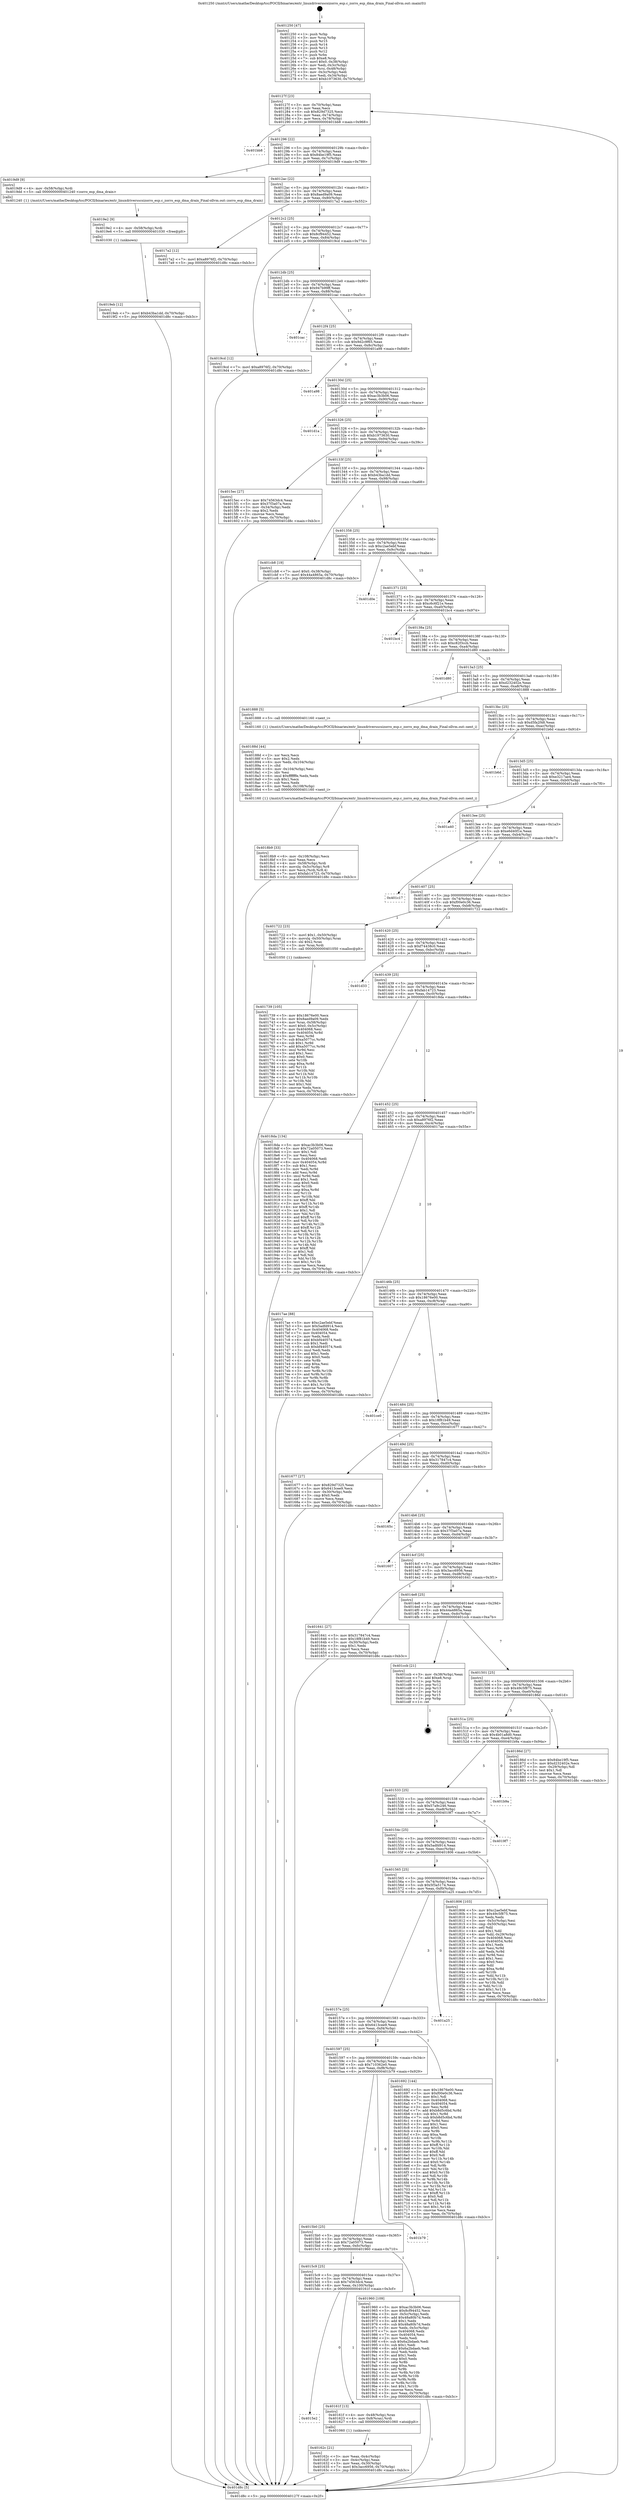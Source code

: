 digraph "0x401250" {
  label = "0x401250 (/mnt/c/Users/mathe/Desktop/tcc/POCII/binaries/extr_linuxdriversscsizorro_esp.c_zorro_esp_dma_drain_Final-ollvm.out::main(0))"
  labelloc = "t"
  node[shape=record]

  Entry [label="",width=0.3,height=0.3,shape=circle,fillcolor=black,style=filled]
  "0x40127f" [label="{
     0x40127f [23]\l
     | [instrs]\l
     &nbsp;&nbsp;0x40127f \<+3\>: mov -0x70(%rbp),%eax\l
     &nbsp;&nbsp;0x401282 \<+2\>: mov %eax,%ecx\l
     &nbsp;&nbsp;0x401284 \<+6\>: sub $0x829d7325,%ecx\l
     &nbsp;&nbsp;0x40128a \<+3\>: mov %eax,-0x74(%rbp)\l
     &nbsp;&nbsp;0x40128d \<+3\>: mov %ecx,-0x78(%rbp)\l
     &nbsp;&nbsp;0x401290 \<+6\>: je 0000000000401bb8 \<main+0x968\>\l
  }"]
  "0x401bb8" [label="{
     0x401bb8\l
  }", style=dashed]
  "0x401296" [label="{
     0x401296 [22]\l
     | [instrs]\l
     &nbsp;&nbsp;0x401296 \<+5\>: jmp 000000000040129b \<main+0x4b\>\l
     &nbsp;&nbsp;0x40129b \<+3\>: mov -0x74(%rbp),%eax\l
     &nbsp;&nbsp;0x40129e \<+5\>: sub $0x84be19f5,%eax\l
     &nbsp;&nbsp;0x4012a3 \<+3\>: mov %eax,-0x7c(%rbp)\l
     &nbsp;&nbsp;0x4012a6 \<+6\>: je 00000000004019d9 \<main+0x789\>\l
  }"]
  Exit [label="",width=0.3,height=0.3,shape=circle,fillcolor=black,style=filled,peripheries=2]
  "0x4019d9" [label="{
     0x4019d9 [9]\l
     | [instrs]\l
     &nbsp;&nbsp;0x4019d9 \<+4\>: mov -0x58(%rbp),%rdi\l
     &nbsp;&nbsp;0x4019dd \<+5\>: call 0000000000401240 \<zorro_esp_dma_drain\>\l
     | [calls]\l
     &nbsp;&nbsp;0x401240 \{1\} (/mnt/c/Users/mathe/Desktop/tcc/POCII/binaries/extr_linuxdriversscsizorro_esp.c_zorro_esp_dma_drain_Final-ollvm.out::zorro_esp_dma_drain)\l
  }"]
  "0x4012ac" [label="{
     0x4012ac [22]\l
     | [instrs]\l
     &nbsp;&nbsp;0x4012ac \<+5\>: jmp 00000000004012b1 \<main+0x61\>\l
     &nbsp;&nbsp;0x4012b1 \<+3\>: mov -0x74(%rbp),%eax\l
     &nbsp;&nbsp;0x4012b4 \<+5\>: sub $0x8aed9a09,%eax\l
     &nbsp;&nbsp;0x4012b9 \<+3\>: mov %eax,-0x80(%rbp)\l
     &nbsp;&nbsp;0x4012bc \<+6\>: je 00000000004017a2 \<main+0x552\>\l
  }"]
  "0x4019eb" [label="{
     0x4019eb [12]\l
     | [instrs]\l
     &nbsp;&nbsp;0x4019eb \<+7\>: movl $0xb43ba1dd,-0x70(%rbp)\l
     &nbsp;&nbsp;0x4019f2 \<+5\>: jmp 0000000000401d8c \<main+0xb3c\>\l
  }"]
  "0x4017a2" [label="{
     0x4017a2 [12]\l
     | [instrs]\l
     &nbsp;&nbsp;0x4017a2 \<+7\>: movl $0xa8976f2,-0x70(%rbp)\l
     &nbsp;&nbsp;0x4017a9 \<+5\>: jmp 0000000000401d8c \<main+0xb3c\>\l
  }"]
  "0x4012c2" [label="{
     0x4012c2 [25]\l
     | [instrs]\l
     &nbsp;&nbsp;0x4012c2 \<+5\>: jmp 00000000004012c7 \<main+0x77\>\l
     &nbsp;&nbsp;0x4012c7 \<+3\>: mov -0x74(%rbp),%eax\l
     &nbsp;&nbsp;0x4012ca \<+5\>: sub $0x8cf94452,%eax\l
     &nbsp;&nbsp;0x4012cf \<+6\>: mov %eax,-0x84(%rbp)\l
     &nbsp;&nbsp;0x4012d5 \<+6\>: je 00000000004019cd \<main+0x77d\>\l
  }"]
  "0x4019e2" [label="{
     0x4019e2 [9]\l
     | [instrs]\l
     &nbsp;&nbsp;0x4019e2 \<+4\>: mov -0x58(%rbp),%rdi\l
     &nbsp;&nbsp;0x4019e6 \<+5\>: call 0000000000401030 \<free@plt\>\l
     | [calls]\l
     &nbsp;&nbsp;0x401030 \{1\} (unknown)\l
  }"]
  "0x4019cd" [label="{
     0x4019cd [12]\l
     | [instrs]\l
     &nbsp;&nbsp;0x4019cd \<+7\>: movl $0xa8976f2,-0x70(%rbp)\l
     &nbsp;&nbsp;0x4019d4 \<+5\>: jmp 0000000000401d8c \<main+0xb3c\>\l
  }"]
  "0x4012db" [label="{
     0x4012db [25]\l
     | [instrs]\l
     &nbsp;&nbsp;0x4012db \<+5\>: jmp 00000000004012e0 \<main+0x90\>\l
     &nbsp;&nbsp;0x4012e0 \<+3\>: mov -0x74(%rbp),%eax\l
     &nbsp;&nbsp;0x4012e3 \<+5\>: sub $0x947b99ff,%eax\l
     &nbsp;&nbsp;0x4012e8 \<+6\>: mov %eax,-0x88(%rbp)\l
     &nbsp;&nbsp;0x4012ee \<+6\>: je 0000000000401cac \<main+0xa5c\>\l
  }"]
  "0x4018b9" [label="{
     0x4018b9 [33]\l
     | [instrs]\l
     &nbsp;&nbsp;0x4018b9 \<+6\>: mov -0x108(%rbp),%ecx\l
     &nbsp;&nbsp;0x4018bf \<+3\>: imul %eax,%ecx\l
     &nbsp;&nbsp;0x4018c2 \<+4\>: mov -0x58(%rbp),%rdi\l
     &nbsp;&nbsp;0x4018c6 \<+4\>: movslq -0x5c(%rbp),%r8\l
     &nbsp;&nbsp;0x4018ca \<+4\>: mov %ecx,(%rdi,%r8,4)\l
     &nbsp;&nbsp;0x4018ce \<+7\>: movl $0xfab14723,-0x70(%rbp)\l
     &nbsp;&nbsp;0x4018d5 \<+5\>: jmp 0000000000401d8c \<main+0xb3c\>\l
  }"]
  "0x401cac" [label="{
     0x401cac\l
  }", style=dashed]
  "0x4012f4" [label="{
     0x4012f4 [25]\l
     | [instrs]\l
     &nbsp;&nbsp;0x4012f4 \<+5\>: jmp 00000000004012f9 \<main+0xa9\>\l
     &nbsp;&nbsp;0x4012f9 \<+3\>: mov -0x74(%rbp),%eax\l
     &nbsp;&nbsp;0x4012fc \<+5\>: sub $0x9d2c9f65,%eax\l
     &nbsp;&nbsp;0x401301 \<+6\>: mov %eax,-0x8c(%rbp)\l
     &nbsp;&nbsp;0x401307 \<+6\>: je 0000000000401a98 \<main+0x848\>\l
  }"]
  "0x40188d" [label="{
     0x40188d [44]\l
     | [instrs]\l
     &nbsp;&nbsp;0x40188d \<+2\>: xor %ecx,%ecx\l
     &nbsp;&nbsp;0x40188f \<+5\>: mov $0x2,%edx\l
     &nbsp;&nbsp;0x401894 \<+6\>: mov %edx,-0x104(%rbp)\l
     &nbsp;&nbsp;0x40189a \<+1\>: cltd\l
     &nbsp;&nbsp;0x40189b \<+6\>: mov -0x104(%rbp),%esi\l
     &nbsp;&nbsp;0x4018a1 \<+2\>: idiv %esi\l
     &nbsp;&nbsp;0x4018a3 \<+6\>: imul $0xfffffffe,%edx,%edx\l
     &nbsp;&nbsp;0x4018a9 \<+3\>: sub $0x1,%ecx\l
     &nbsp;&nbsp;0x4018ac \<+2\>: sub %ecx,%edx\l
     &nbsp;&nbsp;0x4018ae \<+6\>: mov %edx,-0x108(%rbp)\l
     &nbsp;&nbsp;0x4018b4 \<+5\>: call 0000000000401160 \<next_i\>\l
     | [calls]\l
     &nbsp;&nbsp;0x401160 \{1\} (/mnt/c/Users/mathe/Desktop/tcc/POCII/binaries/extr_linuxdriversscsizorro_esp.c_zorro_esp_dma_drain_Final-ollvm.out::next_i)\l
  }"]
  "0x401a98" [label="{
     0x401a98\l
  }", style=dashed]
  "0x40130d" [label="{
     0x40130d [25]\l
     | [instrs]\l
     &nbsp;&nbsp;0x40130d \<+5\>: jmp 0000000000401312 \<main+0xc2\>\l
     &nbsp;&nbsp;0x401312 \<+3\>: mov -0x74(%rbp),%eax\l
     &nbsp;&nbsp;0x401315 \<+5\>: sub $0xac3b3b06,%eax\l
     &nbsp;&nbsp;0x40131a \<+6\>: mov %eax,-0x90(%rbp)\l
     &nbsp;&nbsp;0x401320 \<+6\>: je 0000000000401d1a \<main+0xaca\>\l
  }"]
  "0x401739" [label="{
     0x401739 [105]\l
     | [instrs]\l
     &nbsp;&nbsp;0x401739 \<+5\>: mov $0x18676e00,%ecx\l
     &nbsp;&nbsp;0x40173e \<+5\>: mov $0x8aed9a09,%edx\l
     &nbsp;&nbsp;0x401743 \<+4\>: mov %rax,-0x58(%rbp)\l
     &nbsp;&nbsp;0x401747 \<+7\>: movl $0x0,-0x5c(%rbp)\l
     &nbsp;&nbsp;0x40174e \<+7\>: mov 0x404068,%esi\l
     &nbsp;&nbsp;0x401755 \<+8\>: mov 0x404054,%r8d\l
     &nbsp;&nbsp;0x40175d \<+3\>: mov %esi,%r9d\l
     &nbsp;&nbsp;0x401760 \<+7\>: sub $0xa5077cc,%r9d\l
     &nbsp;&nbsp;0x401767 \<+4\>: sub $0x1,%r9d\l
     &nbsp;&nbsp;0x40176b \<+7\>: add $0xa5077cc,%r9d\l
     &nbsp;&nbsp;0x401772 \<+4\>: imul %r9d,%esi\l
     &nbsp;&nbsp;0x401776 \<+3\>: and $0x1,%esi\l
     &nbsp;&nbsp;0x401779 \<+3\>: cmp $0x0,%esi\l
     &nbsp;&nbsp;0x40177c \<+4\>: sete %r10b\l
     &nbsp;&nbsp;0x401780 \<+4\>: cmp $0xa,%r8d\l
     &nbsp;&nbsp;0x401784 \<+4\>: setl %r11b\l
     &nbsp;&nbsp;0x401788 \<+3\>: mov %r10b,%bl\l
     &nbsp;&nbsp;0x40178b \<+3\>: and %r11b,%bl\l
     &nbsp;&nbsp;0x40178e \<+3\>: xor %r11b,%r10b\l
     &nbsp;&nbsp;0x401791 \<+3\>: or %r10b,%bl\l
     &nbsp;&nbsp;0x401794 \<+3\>: test $0x1,%bl\l
     &nbsp;&nbsp;0x401797 \<+3\>: cmovne %edx,%ecx\l
     &nbsp;&nbsp;0x40179a \<+3\>: mov %ecx,-0x70(%rbp)\l
     &nbsp;&nbsp;0x40179d \<+5\>: jmp 0000000000401d8c \<main+0xb3c\>\l
  }"]
  "0x401d1a" [label="{
     0x401d1a\l
  }", style=dashed]
  "0x401326" [label="{
     0x401326 [25]\l
     | [instrs]\l
     &nbsp;&nbsp;0x401326 \<+5\>: jmp 000000000040132b \<main+0xdb\>\l
     &nbsp;&nbsp;0x40132b \<+3\>: mov -0x74(%rbp),%eax\l
     &nbsp;&nbsp;0x40132e \<+5\>: sub $0xb1973630,%eax\l
     &nbsp;&nbsp;0x401333 \<+6\>: mov %eax,-0x94(%rbp)\l
     &nbsp;&nbsp;0x401339 \<+6\>: je 00000000004015ec \<main+0x39c\>\l
  }"]
  "0x40162c" [label="{
     0x40162c [21]\l
     | [instrs]\l
     &nbsp;&nbsp;0x40162c \<+3\>: mov %eax,-0x4c(%rbp)\l
     &nbsp;&nbsp;0x40162f \<+3\>: mov -0x4c(%rbp),%eax\l
     &nbsp;&nbsp;0x401632 \<+3\>: mov %eax,-0x30(%rbp)\l
     &nbsp;&nbsp;0x401635 \<+7\>: movl $0x3acc6956,-0x70(%rbp)\l
     &nbsp;&nbsp;0x40163c \<+5\>: jmp 0000000000401d8c \<main+0xb3c\>\l
  }"]
  "0x4015ec" [label="{
     0x4015ec [27]\l
     | [instrs]\l
     &nbsp;&nbsp;0x4015ec \<+5\>: mov $0x74563dc4,%eax\l
     &nbsp;&nbsp;0x4015f1 \<+5\>: mov $0x37f3a07a,%ecx\l
     &nbsp;&nbsp;0x4015f6 \<+3\>: mov -0x34(%rbp),%edx\l
     &nbsp;&nbsp;0x4015f9 \<+3\>: cmp $0x2,%edx\l
     &nbsp;&nbsp;0x4015fc \<+3\>: cmovne %ecx,%eax\l
     &nbsp;&nbsp;0x4015ff \<+3\>: mov %eax,-0x70(%rbp)\l
     &nbsp;&nbsp;0x401602 \<+5\>: jmp 0000000000401d8c \<main+0xb3c\>\l
  }"]
  "0x40133f" [label="{
     0x40133f [25]\l
     | [instrs]\l
     &nbsp;&nbsp;0x40133f \<+5\>: jmp 0000000000401344 \<main+0xf4\>\l
     &nbsp;&nbsp;0x401344 \<+3\>: mov -0x74(%rbp),%eax\l
     &nbsp;&nbsp;0x401347 \<+5\>: sub $0xb43ba1dd,%eax\l
     &nbsp;&nbsp;0x40134c \<+6\>: mov %eax,-0x98(%rbp)\l
     &nbsp;&nbsp;0x401352 \<+6\>: je 0000000000401cb8 \<main+0xa68\>\l
  }"]
  "0x401d8c" [label="{
     0x401d8c [5]\l
     | [instrs]\l
     &nbsp;&nbsp;0x401d8c \<+5\>: jmp 000000000040127f \<main+0x2f\>\l
  }"]
  "0x401250" [label="{
     0x401250 [47]\l
     | [instrs]\l
     &nbsp;&nbsp;0x401250 \<+1\>: push %rbp\l
     &nbsp;&nbsp;0x401251 \<+3\>: mov %rsp,%rbp\l
     &nbsp;&nbsp;0x401254 \<+2\>: push %r15\l
     &nbsp;&nbsp;0x401256 \<+2\>: push %r14\l
     &nbsp;&nbsp;0x401258 \<+2\>: push %r13\l
     &nbsp;&nbsp;0x40125a \<+2\>: push %r12\l
     &nbsp;&nbsp;0x40125c \<+1\>: push %rbx\l
     &nbsp;&nbsp;0x40125d \<+7\>: sub $0xe8,%rsp\l
     &nbsp;&nbsp;0x401264 \<+7\>: movl $0x0,-0x38(%rbp)\l
     &nbsp;&nbsp;0x40126b \<+3\>: mov %edi,-0x3c(%rbp)\l
     &nbsp;&nbsp;0x40126e \<+4\>: mov %rsi,-0x48(%rbp)\l
     &nbsp;&nbsp;0x401272 \<+3\>: mov -0x3c(%rbp),%edi\l
     &nbsp;&nbsp;0x401275 \<+3\>: mov %edi,-0x34(%rbp)\l
     &nbsp;&nbsp;0x401278 \<+7\>: movl $0xb1973630,-0x70(%rbp)\l
  }"]
  "0x4015e2" [label="{
     0x4015e2\l
  }", style=dashed]
  "0x401cb8" [label="{
     0x401cb8 [19]\l
     | [instrs]\l
     &nbsp;&nbsp;0x401cb8 \<+7\>: movl $0x0,-0x38(%rbp)\l
     &nbsp;&nbsp;0x401cbf \<+7\>: movl $0x44a4865a,-0x70(%rbp)\l
     &nbsp;&nbsp;0x401cc6 \<+5\>: jmp 0000000000401d8c \<main+0xb3c\>\l
  }"]
  "0x401358" [label="{
     0x401358 [25]\l
     | [instrs]\l
     &nbsp;&nbsp;0x401358 \<+5\>: jmp 000000000040135d \<main+0x10d\>\l
     &nbsp;&nbsp;0x40135d \<+3\>: mov -0x74(%rbp),%eax\l
     &nbsp;&nbsp;0x401360 \<+5\>: sub $0xc2ae5ebf,%eax\l
     &nbsp;&nbsp;0x401365 \<+6\>: mov %eax,-0x9c(%rbp)\l
     &nbsp;&nbsp;0x40136b \<+6\>: je 0000000000401d0e \<main+0xabe\>\l
  }"]
  "0x40161f" [label="{
     0x40161f [13]\l
     | [instrs]\l
     &nbsp;&nbsp;0x40161f \<+4\>: mov -0x48(%rbp),%rax\l
     &nbsp;&nbsp;0x401623 \<+4\>: mov 0x8(%rax),%rdi\l
     &nbsp;&nbsp;0x401627 \<+5\>: call 0000000000401060 \<atoi@plt\>\l
     | [calls]\l
     &nbsp;&nbsp;0x401060 \{1\} (unknown)\l
  }"]
  "0x401d0e" [label="{
     0x401d0e\l
  }", style=dashed]
  "0x401371" [label="{
     0x401371 [25]\l
     | [instrs]\l
     &nbsp;&nbsp;0x401371 \<+5\>: jmp 0000000000401376 \<main+0x126\>\l
     &nbsp;&nbsp;0x401376 \<+3\>: mov -0x74(%rbp),%eax\l
     &nbsp;&nbsp;0x401379 \<+5\>: sub $0xc6c6f21e,%eax\l
     &nbsp;&nbsp;0x40137e \<+6\>: mov %eax,-0xa0(%rbp)\l
     &nbsp;&nbsp;0x401384 \<+6\>: je 0000000000401bc4 \<main+0x974\>\l
  }"]
  "0x4015c9" [label="{
     0x4015c9 [25]\l
     | [instrs]\l
     &nbsp;&nbsp;0x4015c9 \<+5\>: jmp 00000000004015ce \<main+0x37e\>\l
     &nbsp;&nbsp;0x4015ce \<+3\>: mov -0x74(%rbp),%eax\l
     &nbsp;&nbsp;0x4015d1 \<+5\>: sub $0x74563dc4,%eax\l
     &nbsp;&nbsp;0x4015d6 \<+6\>: mov %eax,-0x100(%rbp)\l
     &nbsp;&nbsp;0x4015dc \<+6\>: je 000000000040161f \<main+0x3cf\>\l
  }"]
  "0x401bc4" [label="{
     0x401bc4\l
  }", style=dashed]
  "0x40138a" [label="{
     0x40138a [25]\l
     | [instrs]\l
     &nbsp;&nbsp;0x40138a \<+5\>: jmp 000000000040138f \<main+0x13f\>\l
     &nbsp;&nbsp;0x40138f \<+3\>: mov -0x74(%rbp),%eax\l
     &nbsp;&nbsp;0x401392 \<+5\>: sub $0xc82f3ccb,%eax\l
     &nbsp;&nbsp;0x401397 \<+6\>: mov %eax,-0xa4(%rbp)\l
     &nbsp;&nbsp;0x40139d \<+6\>: je 0000000000401d80 \<main+0xb30\>\l
  }"]
  "0x401960" [label="{
     0x401960 [109]\l
     | [instrs]\l
     &nbsp;&nbsp;0x401960 \<+5\>: mov $0xac3b3b06,%eax\l
     &nbsp;&nbsp;0x401965 \<+5\>: mov $0x8cf94452,%ecx\l
     &nbsp;&nbsp;0x40196a \<+3\>: mov -0x5c(%rbp),%edx\l
     &nbsp;&nbsp;0x40196d \<+6\>: add $0x48a80b7d,%edx\l
     &nbsp;&nbsp;0x401973 \<+3\>: add $0x1,%edx\l
     &nbsp;&nbsp;0x401976 \<+6\>: sub $0x48a80b7d,%edx\l
     &nbsp;&nbsp;0x40197c \<+3\>: mov %edx,-0x5c(%rbp)\l
     &nbsp;&nbsp;0x40197f \<+7\>: mov 0x404068,%edx\l
     &nbsp;&nbsp;0x401986 \<+7\>: mov 0x404054,%esi\l
     &nbsp;&nbsp;0x40198d \<+2\>: mov %edx,%edi\l
     &nbsp;&nbsp;0x40198f \<+6\>: sub $0x6a2bdaeb,%edi\l
     &nbsp;&nbsp;0x401995 \<+3\>: sub $0x1,%edi\l
     &nbsp;&nbsp;0x401998 \<+6\>: add $0x6a2bdaeb,%edi\l
     &nbsp;&nbsp;0x40199e \<+3\>: imul %edi,%edx\l
     &nbsp;&nbsp;0x4019a1 \<+3\>: and $0x1,%edx\l
     &nbsp;&nbsp;0x4019a4 \<+3\>: cmp $0x0,%edx\l
     &nbsp;&nbsp;0x4019a7 \<+4\>: sete %r8b\l
     &nbsp;&nbsp;0x4019ab \<+3\>: cmp $0xa,%esi\l
     &nbsp;&nbsp;0x4019ae \<+4\>: setl %r9b\l
     &nbsp;&nbsp;0x4019b2 \<+3\>: mov %r8b,%r10b\l
     &nbsp;&nbsp;0x4019b5 \<+3\>: and %r9b,%r10b\l
     &nbsp;&nbsp;0x4019b8 \<+3\>: xor %r9b,%r8b\l
     &nbsp;&nbsp;0x4019bb \<+3\>: or %r8b,%r10b\l
     &nbsp;&nbsp;0x4019be \<+4\>: test $0x1,%r10b\l
     &nbsp;&nbsp;0x4019c2 \<+3\>: cmovne %ecx,%eax\l
     &nbsp;&nbsp;0x4019c5 \<+3\>: mov %eax,-0x70(%rbp)\l
     &nbsp;&nbsp;0x4019c8 \<+5\>: jmp 0000000000401d8c \<main+0xb3c\>\l
  }"]
  "0x401d80" [label="{
     0x401d80\l
  }", style=dashed]
  "0x4013a3" [label="{
     0x4013a3 [25]\l
     | [instrs]\l
     &nbsp;&nbsp;0x4013a3 \<+5\>: jmp 00000000004013a8 \<main+0x158\>\l
     &nbsp;&nbsp;0x4013a8 \<+3\>: mov -0x74(%rbp),%eax\l
     &nbsp;&nbsp;0x4013ab \<+5\>: sub $0xd232402e,%eax\l
     &nbsp;&nbsp;0x4013b0 \<+6\>: mov %eax,-0xa8(%rbp)\l
     &nbsp;&nbsp;0x4013b6 \<+6\>: je 0000000000401888 \<main+0x638\>\l
  }"]
  "0x4015b0" [label="{
     0x4015b0 [25]\l
     | [instrs]\l
     &nbsp;&nbsp;0x4015b0 \<+5\>: jmp 00000000004015b5 \<main+0x365\>\l
     &nbsp;&nbsp;0x4015b5 \<+3\>: mov -0x74(%rbp),%eax\l
     &nbsp;&nbsp;0x4015b8 \<+5\>: sub $0x72a05073,%eax\l
     &nbsp;&nbsp;0x4015bd \<+6\>: mov %eax,-0xfc(%rbp)\l
     &nbsp;&nbsp;0x4015c3 \<+6\>: je 0000000000401960 \<main+0x710\>\l
  }"]
  "0x401888" [label="{
     0x401888 [5]\l
     | [instrs]\l
     &nbsp;&nbsp;0x401888 \<+5\>: call 0000000000401160 \<next_i\>\l
     | [calls]\l
     &nbsp;&nbsp;0x401160 \{1\} (/mnt/c/Users/mathe/Desktop/tcc/POCII/binaries/extr_linuxdriversscsizorro_esp.c_zorro_esp_dma_drain_Final-ollvm.out::next_i)\l
  }"]
  "0x4013bc" [label="{
     0x4013bc [25]\l
     | [instrs]\l
     &nbsp;&nbsp;0x4013bc \<+5\>: jmp 00000000004013c1 \<main+0x171\>\l
     &nbsp;&nbsp;0x4013c1 \<+3\>: mov -0x74(%rbp),%eax\l
     &nbsp;&nbsp;0x4013c4 \<+5\>: sub $0xd5fa2f48,%eax\l
     &nbsp;&nbsp;0x4013c9 \<+6\>: mov %eax,-0xac(%rbp)\l
     &nbsp;&nbsp;0x4013cf \<+6\>: je 0000000000401b6d \<main+0x91d\>\l
  }"]
  "0x401b79" [label="{
     0x401b79\l
  }", style=dashed]
  "0x401b6d" [label="{
     0x401b6d\l
  }", style=dashed]
  "0x4013d5" [label="{
     0x4013d5 [25]\l
     | [instrs]\l
     &nbsp;&nbsp;0x4013d5 \<+5\>: jmp 00000000004013da \<main+0x18a\>\l
     &nbsp;&nbsp;0x4013da \<+3\>: mov -0x74(%rbp),%eax\l
     &nbsp;&nbsp;0x4013dd \<+5\>: sub $0xe3217ae4,%eax\l
     &nbsp;&nbsp;0x4013e2 \<+6\>: mov %eax,-0xb0(%rbp)\l
     &nbsp;&nbsp;0x4013e8 \<+6\>: je 0000000000401a40 \<main+0x7f0\>\l
  }"]
  "0x401597" [label="{
     0x401597 [25]\l
     | [instrs]\l
     &nbsp;&nbsp;0x401597 \<+5\>: jmp 000000000040159c \<main+0x34c\>\l
     &nbsp;&nbsp;0x40159c \<+3\>: mov -0x74(%rbp),%eax\l
     &nbsp;&nbsp;0x40159f \<+5\>: sub $0x710362e0,%eax\l
     &nbsp;&nbsp;0x4015a4 \<+6\>: mov %eax,-0xf8(%rbp)\l
     &nbsp;&nbsp;0x4015aa \<+6\>: je 0000000000401b79 \<main+0x929\>\l
  }"]
  "0x401a40" [label="{
     0x401a40\l
  }", style=dashed]
  "0x4013ee" [label="{
     0x4013ee [25]\l
     | [instrs]\l
     &nbsp;&nbsp;0x4013ee \<+5\>: jmp 00000000004013f3 \<main+0x1a3\>\l
     &nbsp;&nbsp;0x4013f3 \<+3\>: mov -0x74(%rbp),%eax\l
     &nbsp;&nbsp;0x4013f6 \<+5\>: sub $0xe6d40f1e,%eax\l
     &nbsp;&nbsp;0x4013fb \<+6\>: mov %eax,-0xb4(%rbp)\l
     &nbsp;&nbsp;0x401401 \<+6\>: je 0000000000401c17 \<main+0x9c7\>\l
  }"]
  "0x401692" [label="{
     0x401692 [144]\l
     | [instrs]\l
     &nbsp;&nbsp;0x401692 \<+5\>: mov $0x18676e00,%eax\l
     &nbsp;&nbsp;0x401697 \<+5\>: mov $0xf00e0c36,%ecx\l
     &nbsp;&nbsp;0x40169c \<+2\>: mov $0x1,%dl\l
     &nbsp;&nbsp;0x40169e \<+7\>: mov 0x404068,%esi\l
     &nbsp;&nbsp;0x4016a5 \<+7\>: mov 0x404054,%edi\l
     &nbsp;&nbsp;0x4016ac \<+3\>: mov %esi,%r8d\l
     &nbsp;&nbsp;0x4016af \<+7\>: add $0xb8d5c6bd,%r8d\l
     &nbsp;&nbsp;0x4016b6 \<+4\>: sub $0x1,%r8d\l
     &nbsp;&nbsp;0x4016ba \<+7\>: sub $0xb8d5c6bd,%r8d\l
     &nbsp;&nbsp;0x4016c1 \<+4\>: imul %r8d,%esi\l
     &nbsp;&nbsp;0x4016c5 \<+3\>: and $0x1,%esi\l
     &nbsp;&nbsp;0x4016c8 \<+3\>: cmp $0x0,%esi\l
     &nbsp;&nbsp;0x4016cb \<+4\>: sete %r9b\l
     &nbsp;&nbsp;0x4016cf \<+3\>: cmp $0xa,%edi\l
     &nbsp;&nbsp;0x4016d2 \<+4\>: setl %r10b\l
     &nbsp;&nbsp;0x4016d6 \<+3\>: mov %r9b,%r11b\l
     &nbsp;&nbsp;0x4016d9 \<+4\>: xor $0xff,%r11b\l
     &nbsp;&nbsp;0x4016dd \<+3\>: mov %r10b,%bl\l
     &nbsp;&nbsp;0x4016e0 \<+3\>: xor $0xff,%bl\l
     &nbsp;&nbsp;0x4016e3 \<+3\>: xor $0x0,%dl\l
     &nbsp;&nbsp;0x4016e6 \<+3\>: mov %r11b,%r14b\l
     &nbsp;&nbsp;0x4016e9 \<+4\>: and $0x0,%r14b\l
     &nbsp;&nbsp;0x4016ed \<+3\>: and %dl,%r9b\l
     &nbsp;&nbsp;0x4016f0 \<+3\>: mov %bl,%r15b\l
     &nbsp;&nbsp;0x4016f3 \<+4\>: and $0x0,%r15b\l
     &nbsp;&nbsp;0x4016f7 \<+3\>: and %dl,%r10b\l
     &nbsp;&nbsp;0x4016fa \<+3\>: or %r9b,%r14b\l
     &nbsp;&nbsp;0x4016fd \<+3\>: or %r10b,%r15b\l
     &nbsp;&nbsp;0x401700 \<+3\>: xor %r15b,%r14b\l
     &nbsp;&nbsp;0x401703 \<+3\>: or %bl,%r11b\l
     &nbsp;&nbsp;0x401706 \<+4\>: xor $0xff,%r11b\l
     &nbsp;&nbsp;0x40170a \<+3\>: or $0x0,%dl\l
     &nbsp;&nbsp;0x40170d \<+3\>: and %dl,%r11b\l
     &nbsp;&nbsp;0x401710 \<+3\>: or %r11b,%r14b\l
     &nbsp;&nbsp;0x401713 \<+4\>: test $0x1,%r14b\l
     &nbsp;&nbsp;0x401717 \<+3\>: cmovne %ecx,%eax\l
     &nbsp;&nbsp;0x40171a \<+3\>: mov %eax,-0x70(%rbp)\l
     &nbsp;&nbsp;0x40171d \<+5\>: jmp 0000000000401d8c \<main+0xb3c\>\l
  }"]
  "0x401c17" [label="{
     0x401c17\l
  }", style=dashed]
  "0x401407" [label="{
     0x401407 [25]\l
     | [instrs]\l
     &nbsp;&nbsp;0x401407 \<+5\>: jmp 000000000040140c \<main+0x1bc\>\l
     &nbsp;&nbsp;0x40140c \<+3\>: mov -0x74(%rbp),%eax\l
     &nbsp;&nbsp;0x40140f \<+5\>: sub $0xf00e0c36,%eax\l
     &nbsp;&nbsp;0x401414 \<+6\>: mov %eax,-0xb8(%rbp)\l
     &nbsp;&nbsp;0x40141a \<+6\>: je 0000000000401722 \<main+0x4d2\>\l
  }"]
  "0x40157e" [label="{
     0x40157e [25]\l
     | [instrs]\l
     &nbsp;&nbsp;0x40157e \<+5\>: jmp 0000000000401583 \<main+0x333\>\l
     &nbsp;&nbsp;0x401583 \<+3\>: mov -0x74(%rbp),%eax\l
     &nbsp;&nbsp;0x401586 \<+5\>: sub $0x6413cee9,%eax\l
     &nbsp;&nbsp;0x40158b \<+6\>: mov %eax,-0xf4(%rbp)\l
     &nbsp;&nbsp;0x401591 \<+6\>: je 0000000000401692 \<main+0x442\>\l
  }"]
  "0x401722" [label="{
     0x401722 [23]\l
     | [instrs]\l
     &nbsp;&nbsp;0x401722 \<+7\>: movl $0x1,-0x50(%rbp)\l
     &nbsp;&nbsp;0x401729 \<+4\>: movslq -0x50(%rbp),%rax\l
     &nbsp;&nbsp;0x40172d \<+4\>: shl $0x2,%rax\l
     &nbsp;&nbsp;0x401731 \<+3\>: mov %rax,%rdi\l
     &nbsp;&nbsp;0x401734 \<+5\>: call 0000000000401050 \<malloc@plt\>\l
     | [calls]\l
     &nbsp;&nbsp;0x401050 \{1\} (unknown)\l
  }"]
  "0x401420" [label="{
     0x401420 [25]\l
     | [instrs]\l
     &nbsp;&nbsp;0x401420 \<+5\>: jmp 0000000000401425 \<main+0x1d5\>\l
     &nbsp;&nbsp;0x401425 \<+3\>: mov -0x74(%rbp),%eax\l
     &nbsp;&nbsp;0x401428 \<+5\>: sub $0xf74438c0,%eax\l
     &nbsp;&nbsp;0x40142d \<+6\>: mov %eax,-0xbc(%rbp)\l
     &nbsp;&nbsp;0x401433 \<+6\>: je 0000000000401d33 \<main+0xae3\>\l
  }"]
  "0x401a25" [label="{
     0x401a25\l
  }", style=dashed]
  "0x401d33" [label="{
     0x401d33\l
  }", style=dashed]
  "0x401439" [label="{
     0x401439 [25]\l
     | [instrs]\l
     &nbsp;&nbsp;0x401439 \<+5\>: jmp 000000000040143e \<main+0x1ee\>\l
     &nbsp;&nbsp;0x40143e \<+3\>: mov -0x74(%rbp),%eax\l
     &nbsp;&nbsp;0x401441 \<+5\>: sub $0xfab14723,%eax\l
     &nbsp;&nbsp;0x401446 \<+6\>: mov %eax,-0xc0(%rbp)\l
     &nbsp;&nbsp;0x40144c \<+6\>: je 00000000004018da \<main+0x68a\>\l
  }"]
  "0x401565" [label="{
     0x401565 [25]\l
     | [instrs]\l
     &nbsp;&nbsp;0x401565 \<+5\>: jmp 000000000040156a \<main+0x31a\>\l
     &nbsp;&nbsp;0x40156a \<+3\>: mov -0x74(%rbp),%eax\l
     &nbsp;&nbsp;0x40156d \<+5\>: sub $0x5f3a5174,%eax\l
     &nbsp;&nbsp;0x401572 \<+6\>: mov %eax,-0xf0(%rbp)\l
     &nbsp;&nbsp;0x401578 \<+6\>: je 0000000000401a25 \<main+0x7d5\>\l
  }"]
  "0x4018da" [label="{
     0x4018da [134]\l
     | [instrs]\l
     &nbsp;&nbsp;0x4018da \<+5\>: mov $0xac3b3b06,%eax\l
     &nbsp;&nbsp;0x4018df \<+5\>: mov $0x72a05073,%ecx\l
     &nbsp;&nbsp;0x4018e4 \<+2\>: mov $0x1,%dl\l
     &nbsp;&nbsp;0x4018e6 \<+2\>: xor %esi,%esi\l
     &nbsp;&nbsp;0x4018e8 \<+7\>: mov 0x404068,%edi\l
     &nbsp;&nbsp;0x4018ef \<+8\>: mov 0x404054,%r8d\l
     &nbsp;&nbsp;0x4018f7 \<+3\>: sub $0x1,%esi\l
     &nbsp;&nbsp;0x4018fa \<+3\>: mov %edi,%r9d\l
     &nbsp;&nbsp;0x4018fd \<+3\>: add %esi,%r9d\l
     &nbsp;&nbsp;0x401900 \<+4\>: imul %r9d,%edi\l
     &nbsp;&nbsp;0x401904 \<+3\>: and $0x1,%edi\l
     &nbsp;&nbsp;0x401907 \<+3\>: cmp $0x0,%edi\l
     &nbsp;&nbsp;0x40190a \<+4\>: sete %r10b\l
     &nbsp;&nbsp;0x40190e \<+4\>: cmp $0xa,%r8d\l
     &nbsp;&nbsp;0x401912 \<+4\>: setl %r11b\l
     &nbsp;&nbsp;0x401916 \<+3\>: mov %r10b,%bl\l
     &nbsp;&nbsp;0x401919 \<+3\>: xor $0xff,%bl\l
     &nbsp;&nbsp;0x40191c \<+3\>: mov %r11b,%r14b\l
     &nbsp;&nbsp;0x40191f \<+4\>: xor $0xff,%r14b\l
     &nbsp;&nbsp;0x401923 \<+3\>: xor $0x1,%dl\l
     &nbsp;&nbsp;0x401926 \<+3\>: mov %bl,%r15b\l
     &nbsp;&nbsp;0x401929 \<+4\>: and $0xff,%r15b\l
     &nbsp;&nbsp;0x40192d \<+3\>: and %dl,%r10b\l
     &nbsp;&nbsp;0x401930 \<+3\>: mov %r14b,%r12b\l
     &nbsp;&nbsp;0x401933 \<+4\>: and $0xff,%r12b\l
     &nbsp;&nbsp;0x401937 \<+3\>: and %dl,%r11b\l
     &nbsp;&nbsp;0x40193a \<+3\>: or %r10b,%r15b\l
     &nbsp;&nbsp;0x40193d \<+3\>: or %r11b,%r12b\l
     &nbsp;&nbsp;0x401940 \<+3\>: xor %r12b,%r15b\l
     &nbsp;&nbsp;0x401943 \<+3\>: or %r14b,%bl\l
     &nbsp;&nbsp;0x401946 \<+3\>: xor $0xff,%bl\l
     &nbsp;&nbsp;0x401949 \<+3\>: or $0x1,%dl\l
     &nbsp;&nbsp;0x40194c \<+2\>: and %dl,%bl\l
     &nbsp;&nbsp;0x40194e \<+3\>: or %bl,%r15b\l
     &nbsp;&nbsp;0x401951 \<+4\>: test $0x1,%r15b\l
     &nbsp;&nbsp;0x401955 \<+3\>: cmovne %ecx,%eax\l
     &nbsp;&nbsp;0x401958 \<+3\>: mov %eax,-0x70(%rbp)\l
     &nbsp;&nbsp;0x40195b \<+5\>: jmp 0000000000401d8c \<main+0xb3c\>\l
  }"]
  "0x401452" [label="{
     0x401452 [25]\l
     | [instrs]\l
     &nbsp;&nbsp;0x401452 \<+5\>: jmp 0000000000401457 \<main+0x207\>\l
     &nbsp;&nbsp;0x401457 \<+3\>: mov -0x74(%rbp),%eax\l
     &nbsp;&nbsp;0x40145a \<+5\>: sub $0xa8976f2,%eax\l
     &nbsp;&nbsp;0x40145f \<+6\>: mov %eax,-0xc4(%rbp)\l
     &nbsp;&nbsp;0x401465 \<+6\>: je 00000000004017ae \<main+0x55e\>\l
  }"]
  "0x401806" [label="{
     0x401806 [103]\l
     | [instrs]\l
     &nbsp;&nbsp;0x401806 \<+5\>: mov $0xc2ae5ebf,%eax\l
     &nbsp;&nbsp;0x40180b \<+5\>: mov $0x49c5f875,%ecx\l
     &nbsp;&nbsp;0x401810 \<+2\>: xor %edx,%edx\l
     &nbsp;&nbsp;0x401812 \<+3\>: mov -0x5c(%rbp),%esi\l
     &nbsp;&nbsp;0x401815 \<+3\>: cmp -0x50(%rbp),%esi\l
     &nbsp;&nbsp;0x401818 \<+4\>: setl %dil\l
     &nbsp;&nbsp;0x40181c \<+4\>: and $0x1,%dil\l
     &nbsp;&nbsp;0x401820 \<+4\>: mov %dil,-0x29(%rbp)\l
     &nbsp;&nbsp;0x401824 \<+7\>: mov 0x404068,%esi\l
     &nbsp;&nbsp;0x40182b \<+8\>: mov 0x404054,%r8d\l
     &nbsp;&nbsp;0x401833 \<+3\>: sub $0x1,%edx\l
     &nbsp;&nbsp;0x401836 \<+3\>: mov %esi,%r9d\l
     &nbsp;&nbsp;0x401839 \<+3\>: add %edx,%r9d\l
     &nbsp;&nbsp;0x40183c \<+4\>: imul %r9d,%esi\l
     &nbsp;&nbsp;0x401840 \<+3\>: and $0x1,%esi\l
     &nbsp;&nbsp;0x401843 \<+3\>: cmp $0x0,%esi\l
     &nbsp;&nbsp;0x401846 \<+4\>: sete %dil\l
     &nbsp;&nbsp;0x40184a \<+4\>: cmp $0xa,%r8d\l
     &nbsp;&nbsp;0x40184e \<+4\>: setl %r10b\l
     &nbsp;&nbsp;0x401852 \<+3\>: mov %dil,%r11b\l
     &nbsp;&nbsp;0x401855 \<+3\>: and %r10b,%r11b\l
     &nbsp;&nbsp;0x401858 \<+3\>: xor %r10b,%dil\l
     &nbsp;&nbsp;0x40185b \<+3\>: or %dil,%r11b\l
     &nbsp;&nbsp;0x40185e \<+4\>: test $0x1,%r11b\l
     &nbsp;&nbsp;0x401862 \<+3\>: cmovne %ecx,%eax\l
     &nbsp;&nbsp;0x401865 \<+3\>: mov %eax,-0x70(%rbp)\l
     &nbsp;&nbsp;0x401868 \<+5\>: jmp 0000000000401d8c \<main+0xb3c\>\l
  }"]
  "0x4017ae" [label="{
     0x4017ae [88]\l
     | [instrs]\l
     &nbsp;&nbsp;0x4017ae \<+5\>: mov $0xc2ae5ebf,%eax\l
     &nbsp;&nbsp;0x4017b3 \<+5\>: mov $0x5adfd914,%ecx\l
     &nbsp;&nbsp;0x4017b8 \<+7\>: mov 0x404068,%edx\l
     &nbsp;&nbsp;0x4017bf \<+7\>: mov 0x404054,%esi\l
     &nbsp;&nbsp;0x4017c6 \<+2\>: mov %edx,%edi\l
     &nbsp;&nbsp;0x4017c8 \<+6\>: add $0xbf440574,%edi\l
     &nbsp;&nbsp;0x4017ce \<+3\>: sub $0x1,%edi\l
     &nbsp;&nbsp;0x4017d1 \<+6\>: sub $0xbf440574,%edi\l
     &nbsp;&nbsp;0x4017d7 \<+3\>: imul %edi,%edx\l
     &nbsp;&nbsp;0x4017da \<+3\>: and $0x1,%edx\l
     &nbsp;&nbsp;0x4017dd \<+3\>: cmp $0x0,%edx\l
     &nbsp;&nbsp;0x4017e0 \<+4\>: sete %r8b\l
     &nbsp;&nbsp;0x4017e4 \<+3\>: cmp $0xa,%esi\l
     &nbsp;&nbsp;0x4017e7 \<+4\>: setl %r9b\l
     &nbsp;&nbsp;0x4017eb \<+3\>: mov %r8b,%r10b\l
     &nbsp;&nbsp;0x4017ee \<+3\>: and %r9b,%r10b\l
     &nbsp;&nbsp;0x4017f1 \<+3\>: xor %r9b,%r8b\l
     &nbsp;&nbsp;0x4017f4 \<+3\>: or %r8b,%r10b\l
     &nbsp;&nbsp;0x4017f7 \<+4\>: test $0x1,%r10b\l
     &nbsp;&nbsp;0x4017fb \<+3\>: cmovne %ecx,%eax\l
     &nbsp;&nbsp;0x4017fe \<+3\>: mov %eax,-0x70(%rbp)\l
     &nbsp;&nbsp;0x401801 \<+5\>: jmp 0000000000401d8c \<main+0xb3c\>\l
  }"]
  "0x40146b" [label="{
     0x40146b [25]\l
     | [instrs]\l
     &nbsp;&nbsp;0x40146b \<+5\>: jmp 0000000000401470 \<main+0x220\>\l
     &nbsp;&nbsp;0x401470 \<+3\>: mov -0x74(%rbp),%eax\l
     &nbsp;&nbsp;0x401473 \<+5\>: sub $0x18676e00,%eax\l
     &nbsp;&nbsp;0x401478 \<+6\>: mov %eax,-0xc8(%rbp)\l
     &nbsp;&nbsp;0x40147e \<+6\>: je 0000000000401ce0 \<main+0xa90\>\l
  }"]
  "0x40154c" [label="{
     0x40154c [25]\l
     | [instrs]\l
     &nbsp;&nbsp;0x40154c \<+5\>: jmp 0000000000401551 \<main+0x301\>\l
     &nbsp;&nbsp;0x401551 \<+3\>: mov -0x74(%rbp),%eax\l
     &nbsp;&nbsp;0x401554 \<+5\>: sub $0x5adfd914,%eax\l
     &nbsp;&nbsp;0x401559 \<+6\>: mov %eax,-0xec(%rbp)\l
     &nbsp;&nbsp;0x40155f \<+6\>: je 0000000000401806 \<main+0x5b6\>\l
  }"]
  "0x401ce0" [label="{
     0x401ce0\l
  }", style=dashed]
  "0x401484" [label="{
     0x401484 [25]\l
     | [instrs]\l
     &nbsp;&nbsp;0x401484 \<+5\>: jmp 0000000000401489 \<main+0x239\>\l
     &nbsp;&nbsp;0x401489 \<+3\>: mov -0x74(%rbp),%eax\l
     &nbsp;&nbsp;0x40148c \<+5\>: sub $0x18f81b49,%eax\l
     &nbsp;&nbsp;0x401491 \<+6\>: mov %eax,-0xcc(%rbp)\l
     &nbsp;&nbsp;0x401497 \<+6\>: je 0000000000401677 \<main+0x427\>\l
  }"]
  "0x4019f7" [label="{
     0x4019f7\l
  }", style=dashed]
  "0x401677" [label="{
     0x401677 [27]\l
     | [instrs]\l
     &nbsp;&nbsp;0x401677 \<+5\>: mov $0x829d7325,%eax\l
     &nbsp;&nbsp;0x40167c \<+5\>: mov $0x6413cee9,%ecx\l
     &nbsp;&nbsp;0x401681 \<+3\>: mov -0x30(%rbp),%edx\l
     &nbsp;&nbsp;0x401684 \<+3\>: cmp $0x0,%edx\l
     &nbsp;&nbsp;0x401687 \<+3\>: cmove %ecx,%eax\l
     &nbsp;&nbsp;0x40168a \<+3\>: mov %eax,-0x70(%rbp)\l
     &nbsp;&nbsp;0x40168d \<+5\>: jmp 0000000000401d8c \<main+0xb3c\>\l
  }"]
  "0x40149d" [label="{
     0x40149d [25]\l
     | [instrs]\l
     &nbsp;&nbsp;0x40149d \<+5\>: jmp 00000000004014a2 \<main+0x252\>\l
     &nbsp;&nbsp;0x4014a2 \<+3\>: mov -0x74(%rbp),%eax\l
     &nbsp;&nbsp;0x4014a5 \<+5\>: sub $0x317847c4,%eax\l
     &nbsp;&nbsp;0x4014aa \<+6\>: mov %eax,-0xd0(%rbp)\l
     &nbsp;&nbsp;0x4014b0 \<+6\>: je 000000000040165c \<main+0x40c\>\l
  }"]
  "0x401533" [label="{
     0x401533 [25]\l
     | [instrs]\l
     &nbsp;&nbsp;0x401533 \<+5\>: jmp 0000000000401538 \<main+0x2e8\>\l
     &nbsp;&nbsp;0x401538 \<+3\>: mov -0x74(%rbp),%eax\l
     &nbsp;&nbsp;0x40153b \<+5\>: sub $0x57a9c246,%eax\l
     &nbsp;&nbsp;0x401540 \<+6\>: mov %eax,-0xe8(%rbp)\l
     &nbsp;&nbsp;0x401546 \<+6\>: je 00000000004019f7 \<main+0x7a7\>\l
  }"]
  "0x40165c" [label="{
     0x40165c\l
  }", style=dashed]
  "0x4014b6" [label="{
     0x4014b6 [25]\l
     | [instrs]\l
     &nbsp;&nbsp;0x4014b6 \<+5\>: jmp 00000000004014bb \<main+0x26b\>\l
     &nbsp;&nbsp;0x4014bb \<+3\>: mov -0x74(%rbp),%eax\l
     &nbsp;&nbsp;0x4014be \<+5\>: sub $0x37f3a07a,%eax\l
     &nbsp;&nbsp;0x4014c3 \<+6\>: mov %eax,-0xd4(%rbp)\l
     &nbsp;&nbsp;0x4014c9 \<+6\>: je 0000000000401607 \<main+0x3b7\>\l
  }"]
  "0x401b9a" [label="{
     0x401b9a\l
  }", style=dashed]
  "0x401607" [label="{
     0x401607\l
  }", style=dashed]
  "0x4014cf" [label="{
     0x4014cf [25]\l
     | [instrs]\l
     &nbsp;&nbsp;0x4014cf \<+5\>: jmp 00000000004014d4 \<main+0x284\>\l
     &nbsp;&nbsp;0x4014d4 \<+3\>: mov -0x74(%rbp),%eax\l
     &nbsp;&nbsp;0x4014d7 \<+5\>: sub $0x3acc6956,%eax\l
     &nbsp;&nbsp;0x4014dc \<+6\>: mov %eax,-0xd8(%rbp)\l
     &nbsp;&nbsp;0x4014e2 \<+6\>: je 0000000000401641 \<main+0x3f1\>\l
  }"]
  "0x40151a" [label="{
     0x40151a [25]\l
     | [instrs]\l
     &nbsp;&nbsp;0x40151a \<+5\>: jmp 000000000040151f \<main+0x2cf\>\l
     &nbsp;&nbsp;0x40151f \<+3\>: mov -0x74(%rbp),%eax\l
     &nbsp;&nbsp;0x401522 \<+5\>: sub $0x4b01a8d0,%eax\l
     &nbsp;&nbsp;0x401527 \<+6\>: mov %eax,-0xe4(%rbp)\l
     &nbsp;&nbsp;0x40152d \<+6\>: je 0000000000401b9a \<main+0x94a\>\l
  }"]
  "0x401641" [label="{
     0x401641 [27]\l
     | [instrs]\l
     &nbsp;&nbsp;0x401641 \<+5\>: mov $0x317847c4,%eax\l
     &nbsp;&nbsp;0x401646 \<+5\>: mov $0x18f81b49,%ecx\l
     &nbsp;&nbsp;0x40164b \<+3\>: mov -0x30(%rbp),%edx\l
     &nbsp;&nbsp;0x40164e \<+3\>: cmp $0x1,%edx\l
     &nbsp;&nbsp;0x401651 \<+3\>: cmovl %ecx,%eax\l
     &nbsp;&nbsp;0x401654 \<+3\>: mov %eax,-0x70(%rbp)\l
     &nbsp;&nbsp;0x401657 \<+5\>: jmp 0000000000401d8c \<main+0xb3c\>\l
  }"]
  "0x4014e8" [label="{
     0x4014e8 [25]\l
     | [instrs]\l
     &nbsp;&nbsp;0x4014e8 \<+5\>: jmp 00000000004014ed \<main+0x29d\>\l
     &nbsp;&nbsp;0x4014ed \<+3\>: mov -0x74(%rbp),%eax\l
     &nbsp;&nbsp;0x4014f0 \<+5\>: sub $0x44a4865a,%eax\l
     &nbsp;&nbsp;0x4014f5 \<+6\>: mov %eax,-0xdc(%rbp)\l
     &nbsp;&nbsp;0x4014fb \<+6\>: je 0000000000401ccb \<main+0xa7b\>\l
  }"]
  "0x40186d" [label="{
     0x40186d [27]\l
     | [instrs]\l
     &nbsp;&nbsp;0x40186d \<+5\>: mov $0x84be19f5,%eax\l
     &nbsp;&nbsp;0x401872 \<+5\>: mov $0xd232402e,%ecx\l
     &nbsp;&nbsp;0x401877 \<+3\>: mov -0x29(%rbp),%dl\l
     &nbsp;&nbsp;0x40187a \<+3\>: test $0x1,%dl\l
     &nbsp;&nbsp;0x40187d \<+3\>: cmovne %ecx,%eax\l
     &nbsp;&nbsp;0x401880 \<+3\>: mov %eax,-0x70(%rbp)\l
     &nbsp;&nbsp;0x401883 \<+5\>: jmp 0000000000401d8c \<main+0xb3c\>\l
  }"]
  "0x401ccb" [label="{
     0x401ccb [21]\l
     | [instrs]\l
     &nbsp;&nbsp;0x401ccb \<+3\>: mov -0x38(%rbp),%eax\l
     &nbsp;&nbsp;0x401cce \<+7\>: add $0xe8,%rsp\l
     &nbsp;&nbsp;0x401cd5 \<+1\>: pop %rbx\l
     &nbsp;&nbsp;0x401cd6 \<+2\>: pop %r12\l
     &nbsp;&nbsp;0x401cd8 \<+2\>: pop %r13\l
     &nbsp;&nbsp;0x401cda \<+2\>: pop %r14\l
     &nbsp;&nbsp;0x401cdc \<+2\>: pop %r15\l
     &nbsp;&nbsp;0x401cde \<+1\>: pop %rbp\l
     &nbsp;&nbsp;0x401cdf \<+1\>: ret\l
  }"]
  "0x401501" [label="{
     0x401501 [25]\l
     | [instrs]\l
     &nbsp;&nbsp;0x401501 \<+5\>: jmp 0000000000401506 \<main+0x2b6\>\l
     &nbsp;&nbsp;0x401506 \<+3\>: mov -0x74(%rbp),%eax\l
     &nbsp;&nbsp;0x401509 \<+5\>: sub $0x49c5f875,%eax\l
     &nbsp;&nbsp;0x40150e \<+6\>: mov %eax,-0xe0(%rbp)\l
     &nbsp;&nbsp;0x401514 \<+6\>: je 000000000040186d \<main+0x61d\>\l
  }"]
  Entry -> "0x401250" [label=" 1"]
  "0x40127f" -> "0x401bb8" [label=" 0"]
  "0x40127f" -> "0x401296" [label=" 20"]
  "0x401ccb" -> Exit [label=" 1"]
  "0x401296" -> "0x4019d9" [label=" 1"]
  "0x401296" -> "0x4012ac" [label=" 19"]
  "0x401cb8" -> "0x401d8c" [label=" 1"]
  "0x4012ac" -> "0x4017a2" [label=" 1"]
  "0x4012ac" -> "0x4012c2" [label=" 18"]
  "0x4019eb" -> "0x401d8c" [label=" 1"]
  "0x4012c2" -> "0x4019cd" [label=" 1"]
  "0x4012c2" -> "0x4012db" [label=" 17"]
  "0x4019e2" -> "0x4019eb" [label=" 1"]
  "0x4012db" -> "0x401cac" [label=" 0"]
  "0x4012db" -> "0x4012f4" [label=" 17"]
  "0x4019d9" -> "0x4019e2" [label=" 1"]
  "0x4012f4" -> "0x401a98" [label=" 0"]
  "0x4012f4" -> "0x40130d" [label=" 17"]
  "0x4019cd" -> "0x401d8c" [label=" 1"]
  "0x40130d" -> "0x401d1a" [label=" 0"]
  "0x40130d" -> "0x401326" [label=" 17"]
  "0x401960" -> "0x401d8c" [label=" 1"]
  "0x401326" -> "0x4015ec" [label=" 1"]
  "0x401326" -> "0x40133f" [label=" 16"]
  "0x4015ec" -> "0x401d8c" [label=" 1"]
  "0x401250" -> "0x40127f" [label=" 1"]
  "0x401d8c" -> "0x40127f" [label=" 19"]
  "0x4018da" -> "0x401d8c" [label=" 1"]
  "0x40133f" -> "0x401cb8" [label=" 1"]
  "0x40133f" -> "0x401358" [label=" 15"]
  "0x4018b9" -> "0x401d8c" [label=" 1"]
  "0x401358" -> "0x401d0e" [label=" 0"]
  "0x401358" -> "0x401371" [label=" 15"]
  "0x40188d" -> "0x4018b9" [label=" 1"]
  "0x401371" -> "0x401bc4" [label=" 0"]
  "0x401371" -> "0x40138a" [label=" 15"]
  "0x40186d" -> "0x401d8c" [label=" 2"]
  "0x40138a" -> "0x401d80" [label=" 0"]
  "0x40138a" -> "0x4013a3" [label=" 15"]
  "0x401806" -> "0x401d8c" [label=" 2"]
  "0x4013a3" -> "0x401888" [label=" 1"]
  "0x4013a3" -> "0x4013bc" [label=" 14"]
  "0x4017a2" -> "0x401d8c" [label=" 1"]
  "0x4013bc" -> "0x401b6d" [label=" 0"]
  "0x4013bc" -> "0x4013d5" [label=" 14"]
  "0x401739" -> "0x401d8c" [label=" 1"]
  "0x4013d5" -> "0x401a40" [label=" 0"]
  "0x4013d5" -> "0x4013ee" [label=" 14"]
  "0x401692" -> "0x401d8c" [label=" 1"]
  "0x4013ee" -> "0x401c17" [label=" 0"]
  "0x4013ee" -> "0x401407" [label=" 14"]
  "0x401677" -> "0x401d8c" [label=" 1"]
  "0x401407" -> "0x401722" [label=" 1"]
  "0x401407" -> "0x401420" [label=" 13"]
  "0x40162c" -> "0x401d8c" [label=" 1"]
  "0x401420" -> "0x401d33" [label=" 0"]
  "0x401420" -> "0x401439" [label=" 13"]
  "0x40161f" -> "0x40162c" [label=" 1"]
  "0x401439" -> "0x4018da" [label=" 1"]
  "0x401439" -> "0x401452" [label=" 12"]
  "0x4015c9" -> "0x40161f" [label=" 1"]
  "0x401452" -> "0x4017ae" [label=" 2"]
  "0x401452" -> "0x40146b" [label=" 10"]
  "0x401888" -> "0x40188d" [label=" 1"]
  "0x40146b" -> "0x401ce0" [label=" 0"]
  "0x40146b" -> "0x401484" [label=" 10"]
  "0x4015b0" -> "0x401960" [label=" 1"]
  "0x401484" -> "0x401677" [label=" 1"]
  "0x401484" -> "0x40149d" [label=" 9"]
  "0x4017ae" -> "0x401d8c" [label=" 2"]
  "0x40149d" -> "0x40165c" [label=" 0"]
  "0x40149d" -> "0x4014b6" [label=" 9"]
  "0x401597" -> "0x401b79" [label=" 0"]
  "0x4014b6" -> "0x401607" [label=" 0"]
  "0x4014b6" -> "0x4014cf" [label=" 9"]
  "0x401722" -> "0x401739" [label=" 1"]
  "0x4014cf" -> "0x401641" [label=" 1"]
  "0x4014cf" -> "0x4014e8" [label=" 8"]
  "0x40157e" -> "0x401692" [label=" 1"]
  "0x4014e8" -> "0x401ccb" [label=" 1"]
  "0x4014e8" -> "0x401501" [label=" 7"]
  "0x401641" -> "0x401d8c" [label=" 1"]
  "0x401501" -> "0x40186d" [label=" 2"]
  "0x401501" -> "0x40151a" [label=" 5"]
  "0x40157e" -> "0x401597" [label=" 2"]
  "0x40151a" -> "0x401b9a" [label=" 0"]
  "0x40151a" -> "0x401533" [label=" 5"]
  "0x401597" -> "0x4015b0" [label=" 2"]
  "0x401533" -> "0x4019f7" [label=" 0"]
  "0x401533" -> "0x40154c" [label=" 5"]
  "0x4015b0" -> "0x4015c9" [label=" 1"]
  "0x40154c" -> "0x401806" [label=" 2"]
  "0x40154c" -> "0x401565" [label=" 3"]
  "0x4015c9" -> "0x4015e2" [label=" 0"]
  "0x401565" -> "0x401a25" [label=" 0"]
  "0x401565" -> "0x40157e" [label=" 3"]
}
